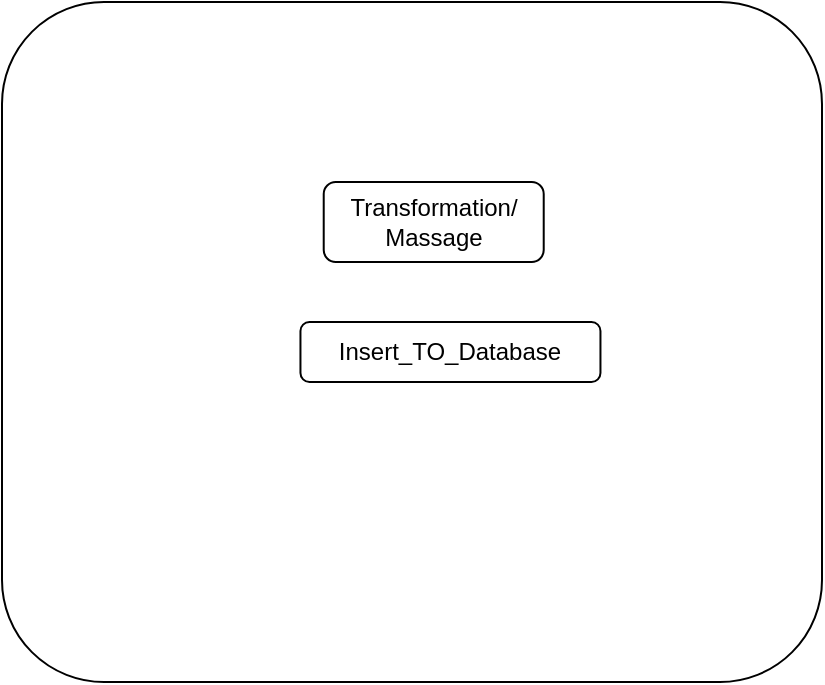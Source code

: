 <mxfile version="15.0.3" type="github">
  <diagram id="m-yEaqC_GXsQsvycGDYd" name="Page-1">
    <mxGraphModel dx="2893" dy="1410" grid="1" gridSize="10" guides="1" tooltips="1" connect="1" arrows="1" fold="1" page="1" pageScale="1" pageWidth="850" pageHeight="1100" math="0" shadow="0">
      <root>
        <mxCell id="0" />
        <mxCell id="1" parent="0" />
        <mxCell id="PAlEtBVapm6cn53r_7i9-1" value="" style="rounded=1;whiteSpace=wrap;html=1;" vertex="1" parent="1">
          <mxGeometry x="210" y="480" width="410" height="340" as="geometry" />
        </mxCell>
        <mxCell id="PAlEtBVapm6cn53r_7i9-2" value="Insert_TO_Database" style="rounded=1;whiteSpace=wrap;html=1;" vertex="1" parent="1">
          <mxGeometry x="359.23" y="640" width="150" height="30" as="geometry" />
        </mxCell>
        <mxCell id="PAlEtBVapm6cn53r_7i9-3" value="&lt;div&gt;Transformation/&lt;/div&gt;&lt;div&gt;Massage&lt;/div&gt;" style="rounded=1;whiteSpace=wrap;html=1;" vertex="1" parent="1">
          <mxGeometry x="370.86" y="570" width="110" height="40" as="geometry" />
        </mxCell>
      </root>
    </mxGraphModel>
  </diagram>
</mxfile>
